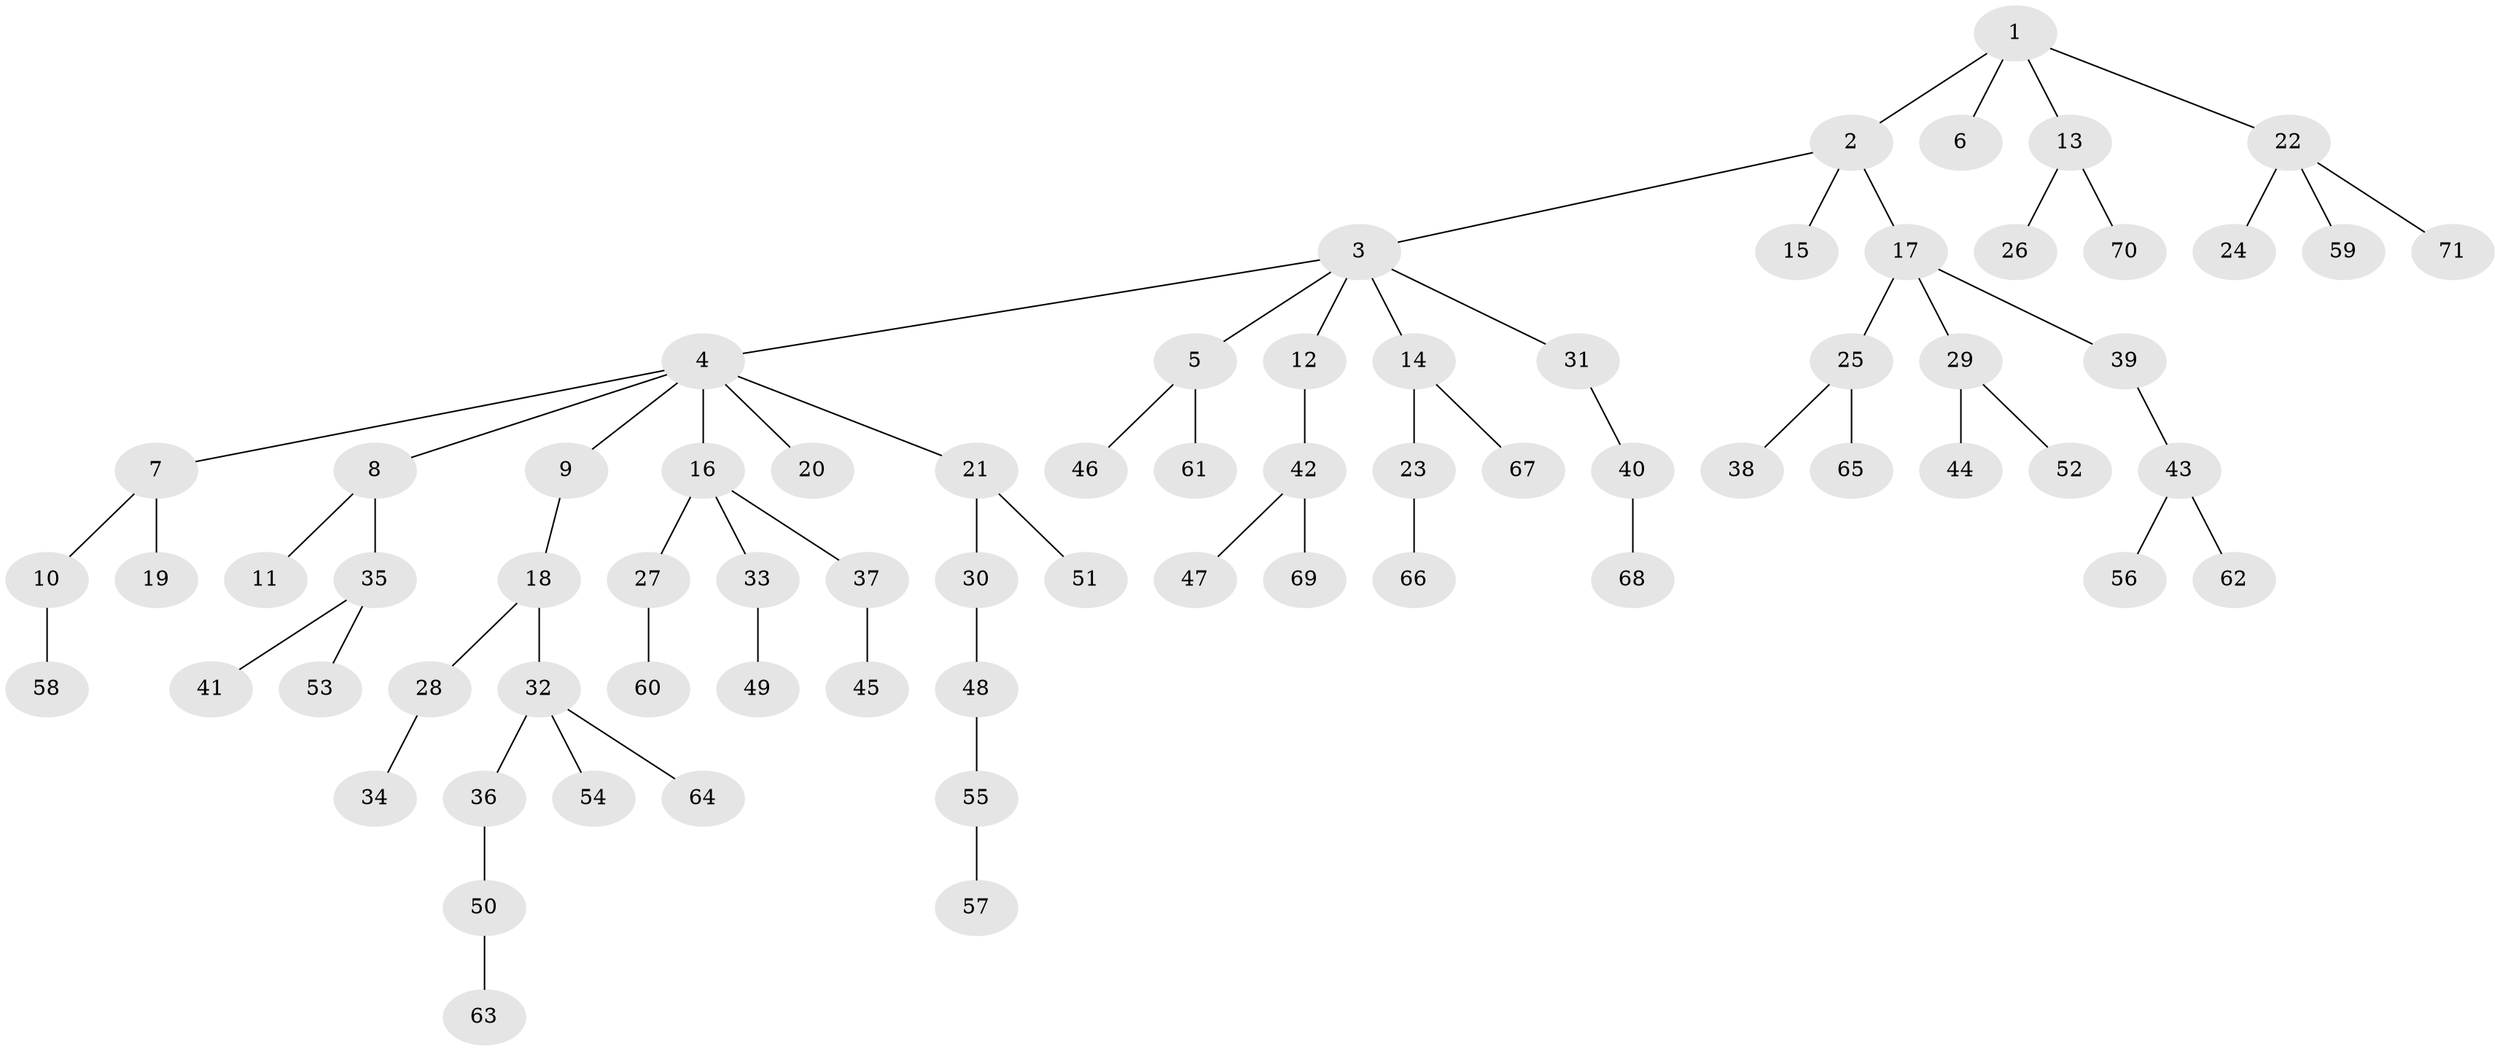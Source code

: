 // Generated by graph-tools (version 1.1) at 2025/50/03/09/25 03:50:22]
// undirected, 71 vertices, 70 edges
graph export_dot {
graph [start="1"]
  node [color=gray90,style=filled];
  1;
  2;
  3;
  4;
  5;
  6;
  7;
  8;
  9;
  10;
  11;
  12;
  13;
  14;
  15;
  16;
  17;
  18;
  19;
  20;
  21;
  22;
  23;
  24;
  25;
  26;
  27;
  28;
  29;
  30;
  31;
  32;
  33;
  34;
  35;
  36;
  37;
  38;
  39;
  40;
  41;
  42;
  43;
  44;
  45;
  46;
  47;
  48;
  49;
  50;
  51;
  52;
  53;
  54;
  55;
  56;
  57;
  58;
  59;
  60;
  61;
  62;
  63;
  64;
  65;
  66;
  67;
  68;
  69;
  70;
  71;
  1 -- 2;
  1 -- 6;
  1 -- 13;
  1 -- 22;
  2 -- 3;
  2 -- 15;
  2 -- 17;
  3 -- 4;
  3 -- 5;
  3 -- 12;
  3 -- 14;
  3 -- 31;
  4 -- 7;
  4 -- 8;
  4 -- 9;
  4 -- 16;
  4 -- 20;
  4 -- 21;
  5 -- 46;
  5 -- 61;
  7 -- 10;
  7 -- 19;
  8 -- 11;
  8 -- 35;
  9 -- 18;
  10 -- 58;
  12 -- 42;
  13 -- 26;
  13 -- 70;
  14 -- 23;
  14 -- 67;
  16 -- 27;
  16 -- 33;
  16 -- 37;
  17 -- 25;
  17 -- 29;
  17 -- 39;
  18 -- 28;
  18 -- 32;
  21 -- 30;
  21 -- 51;
  22 -- 24;
  22 -- 59;
  22 -- 71;
  23 -- 66;
  25 -- 38;
  25 -- 65;
  27 -- 60;
  28 -- 34;
  29 -- 44;
  29 -- 52;
  30 -- 48;
  31 -- 40;
  32 -- 36;
  32 -- 54;
  32 -- 64;
  33 -- 49;
  35 -- 41;
  35 -- 53;
  36 -- 50;
  37 -- 45;
  39 -- 43;
  40 -- 68;
  42 -- 47;
  42 -- 69;
  43 -- 56;
  43 -- 62;
  48 -- 55;
  50 -- 63;
  55 -- 57;
}
